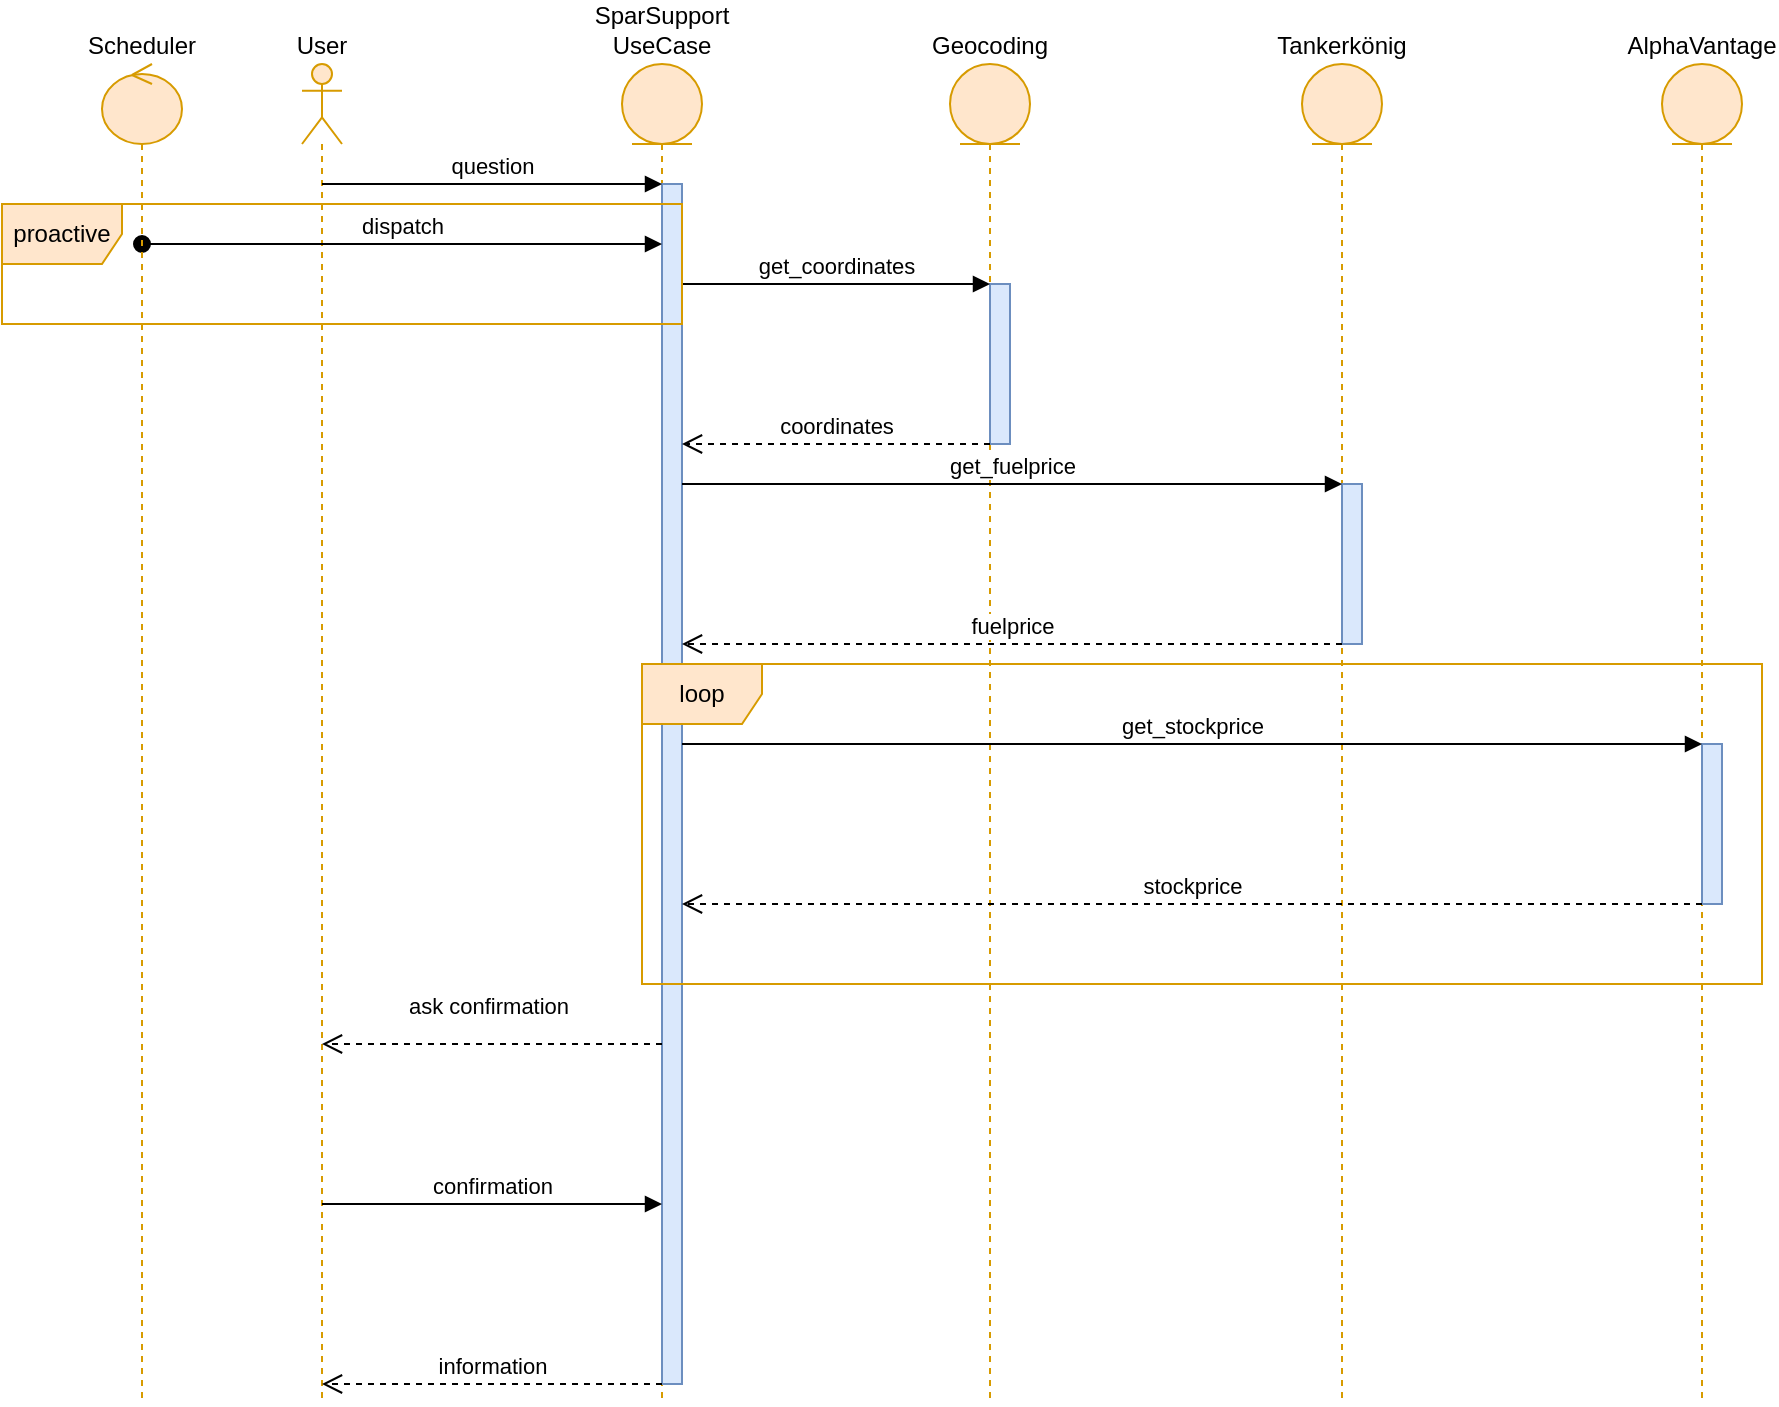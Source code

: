 <mxfile>
    <diagram name="Seite-1" id="jjlwGkHWUBln4rL7a0Yu">
        <mxGraphModel dx="1503" dy="560" grid="1" gridSize="10" guides="1" tooltips="1" connect="1" arrows="1" fold="1" page="1" pageScale="1" pageWidth="827" pageHeight="1169" math="0" shadow="0">
            <root>
                <mxCell id="0"/>
                <mxCell id="1" parent="0"/>
                <mxCell id="Kzq4uC6tmd14i_HMB4OQ-4" value="User" style="shape=umlLifeline;perimeter=lifelinePerimeter;whiteSpace=wrap;html=1;container=1;dropTarget=0;collapsible=0;recursiveResize=0;outlineConnect=0;portConstraint=eastwest;newEdgeStyle={&quot;edgeStyle&quot;:&quot;elbowEdgeStyle&quot;,&quot;elbow&quot;:&quot;vertical&quot;,&quot;curved&quot;:0,&quot;rounded&quot;:0};participant=umlActor;labelPosition=center;verticalLabelPosition=top;align=center;verticalAlign=bottom;fillColor=#ffe6cc;strokeColor=#d79b00;" parent="1" vertex="1">
                    <mxGeometry x="70" y="50" width="20" height="670" as="geometry"/>
                </mxCell>
                <mxCell id="Kzq4uC6tmd14i_HMB4OQ-5" value="SparSupport&lt;br&gt;UseCase" style="shape=umlLifeline;perimeter=lifelinePerimeter;whiteSpace=wrap;html=1;container=1;dropTarget=0;collapsible=0;recursiveResize=0;outlineConnect=0;portConstraint=eastwest;newEdgeStyle={&quot;edgeStyle&quot;:&quot;elbowEdgeStyle&quot;,&quot;elbow&quot;:&quot;vertical&quot;,&quot;curved&quot;:0,&quot;rounded&quot;:0};participant=umlEntity;labelPosition=center;verticalLabelPosition=top;align=center;verticalAlign=bottom;fillColor=#ffe6cc;strokeColor=#d79b00;" parent="1" vertex="1">
                    <mxGeometry x="230" y="50" width="40" height="670" as="geometry"/>
                </mxCell>
                <mxCell id="Kzq4uC6tmd14i_HMB4OQ-12" value="" style="html=1;points=[];perimeter=orthogonalPerimeter;outlineConnect=0;targetShapes=umlLifeline;portConstraint=eastwest;newEdgeStyle={&quot;edgeStyle&quot;:&quot;elbowEdgeStyle&quot;,&quot;elbow&quot;:&quot;vertical&quot;,&quot;curved&quot;:0,&quot;rounded&quot;:0};fillColor=#dae8fc;strokeColor=#6c8ebf;" parent="Kzq4uC6tmd14i_HMB4OQ-5" vertex="1">
                    <mxGeometry x="20" y="60" width="10" height="600" as="geometry"/>
                </mxCell>
                <mxCell id="Kzq4uC6tmd14i_HMB4OQ-6" value="Geocoding" style="shape=umlLifeline;perimeter=lifelinePerimeter;whiteSpace=wrap;html=1;container=1;dropTarget=0;collapsible=0;recursiveResize=0;outlineConnect=0;portConstraint=eastwest;newEdgeStyle={&quot;edgeStyle&quot;:&quot;elbowEdgeStyle&quot;,&quot;elbow&quot;:&quot;vertical&quot;,&quot;curved&quot;:0,&quot;rounded&quot;:0};participant=umlEntity;labelPosition=center;verticalLabelPosition=top;align=center;verticalAlign=bottom;fillColor=#ffe6cc;strokeColor=#d79b00;" parent="1" vertex="1">
                    <mxGeometry x="394" y="50" width="40" height="670" as="geometry"/>
                </mxCell>
                <mxCell id="Kzq4uC6tmd14i_HMB4OQ-17" value="" style="html=1;points=[];perimeter=orthogonalPerimeter;outlineConnect=0;targetShapes=umlLifeline;portConstraint=eastwest;newEdgeStyle={&quot;edgeStyle&quot;:&quot;elbowEdgeStyle&quot;,&quot;elbow&quot;:&quot;vertical&quot;,&quot;curved&quot;:0,&quot;rounded&quot;:0};fillColor=#dae8fc;strokeColor=#6c8ebf;" parent="Kzq4uC6tmd14i_HMB4OQ-6" vertex="1">
                    <mxGeometry x="20" y="110" width="10" height="80" as="geometry"/>
                </mxCell>
                <mxCell id="Kzq4uC6tmd14i_HMB4OQ-7" value="Tankerkönig" style="shape=umlLifeline;perimeter=lifelinePerimeter;whiteSpace=wrap;html=1;container=1;dropTarget=0;collapsible=0;recursiveResize=0;outlineConnect=0;portConstraint=eastwest;newEdgeStyle={&quot;edgeStyle&quot;:&quot;elbowEdgeStyle&quot;,&quot;elbow&quot;:&quot;vertical&quot;,&quot;curved&quot;:0,&quot;rounded&quot;:0};participant=umlEntity;labelPosition=center;verticalLabelPosition=top;align=center;verticalAlign=bottom;fillColor=#ffe6cc;strokeColor=#d79b00;" parent="1" vertex="1">
                    <mxGeometry x="570" y="50" width="40" height="670" as="geometry"/>
                </mxCell>
                <mxCell id="Kzq4uC6tmd14i_HMB4OQ-20" value="" style="html=1;points=[];perimeter=orthogonalPerimeter;outlineConnect=0;targetShapes=umlLifeline;portConstraint=eastwest;newEdgeStyle={&quot;edgeStyle&quot;:&quot;elbowEdgeStyle&quot;,&quot;elbow&quot;:&quot;vertical&quot;,&quot;curved&quot;:0,&quot;rounded&quot;:0};fillColor=#dae8fc;strokeColor=#6c8ebf;" parent="Kzq4uC6tmd14i_HMB4OQ-7" vertex="1">
                    <mxGeometry x="20" y="210" width="10" height="80" as="geometry"/>
                </mxCell>
                <mxCell id="Kzq4uC6tmd14i_HMB4OQ-8" value="AlphaVantage" style="shape=umlLifeline;perimeter=lifelinePerimeter;whiteSpace=wrap;html=1;container=1;dropTarget=0;collapsible=0;recursiveResize=0;outlineConnect=0;portConstraint=eastwest;newEdgeStyle={&quot;edgeStyle&quot;:&quot;elbowEdgeStyle&quot;,&quot;elbow&quot;:&quot;vertical&quot;,&quot;curved&quot;:0,&quot;rounded&quot;:0};participant=umlEntity;labelPosition=center;verticalLabelPosition=top;align=center;verticalAlign=bottom;fillColor=#ffe6cc;strokeColor=#d79b00;" parent="1" vertex="1">
                    <mxGeometry x="750" y="50" width="40" height="670" as="geometry"/>
                </mxCell>
                <mxCell id="Kzq4uC6tmd14i_HMB4OQ-13" value="question" style="html=1;verticalAlign=bottom;endArrow=block;edgeStyle=elbowEdgeStyle;elbow=vertical;curved=0;rounded=0;" parent="1" source="Kzq4uC6tmd14i_HMB4OQ-4" target="Kzq4uC6tmd14i_HMB4OQ-12" edge="1">
                    <mxGeometry relative="1" as="geometry">
                        <mxPoint x="180" y="130" as="sourcePoint"/>
                        <Array as="points">
                            <mxPoint x="230" y="110"/>
                            <mxPoint x="130" y="130"/>
                        </Array>
                    </mxGeometry>
                </mxCell>
                <mxCell id="Kzq4uC6tmd14i_HMB4OQ-14" value="ask confirmation" style="html=1;verticalAlign=bottom;endArrow=open;dashed=1;endSize=8;edgeStyle=elbowEdgeStyle;elbow=vertical;curved=0;rounded=0;" parent="1" source="Kzq4uC6tmd14i_HMB4OQ-12" target="Kzq4uC6tmd14i_HMB4OQ-4" edge="1">
                    <mxGeometry x="0.027" y="-10" relative="1" as="geometry">
                        <mxPoint x="180" y="205" as="targetPoint"/>
                        <Array as="points">
                            <mxPoint x="130" y="540"/>
                            <mxPoint x="190" y="360"/>
                            <mxPoint x="130" y="210"/>
                        </Array>
                        <mxPoint as="offset"/>
                    </mxGeometry>
                </mxCell>
                <mxCell id="Kzq4uC6tmd14i_HMB4OQ-16" value="confirmation" style="html=1;verticalAlign=bottom;endArrow=block;edgeStyle=elbowEdgeStyle;elbow=vertical;curved=0;rounded=0;" parent="1" source="Kzq4uC6tmd14i_HMB4OQ-4" target="Kzq4uC6tmd14i_HMB4OQ-12" edge="1">
                    <mxGeometry width="80" relative="1" as="geometry">
                        <mxPoint x="80" y="620" as="sourcePoint"/>
                        <mxPoint x="160" y="410" as="targetPoint"/>
                        <Array as="points">
                            <mxPoint x="180" y="620"/>
                        </Array>
                    </mxGeometry>
                </mxCell>
                <mxCell id="Kzq4uC6tmd14i_HMB4OQ-18" value="get_coordinates" style="html=1;verticalAlign=bottom;endArrow=block;edgeStyle=elbowEdgeStyle;elbow=vertical;curved=0;rounded=0;" parent="1" source="Kzq4uC6tmd14i_HMB4OQ-12" target="Kzq4uC6tmd14i_HMB4OQ-17" edge="1">
                    <mxGeometry relative="1" as="geometry">
                        <mxPoint x="340" y="160" as="sourcePoint"/>
                        <Array as="points">
                            <mxPoint x="350" y="160"/>
                        </Array>
                    </mxGeometry>
                </mxCell>
                <mxCell id="Kzq4uC6tmd14i_HMB4OQ-19" value="coordinates" style="html=1;verticalAlign=bottom;endArrow=open;dashed=1;endSize=8;edgeStyle=elbowEdgeStyle;elbow=vertical;curved=0;rounded=0;" parent="1" source="Kzq4uC6tmd14i_HMB4OQ-17" target="Kzq4uC6tmd14i_HMB4OQ-12" edge="1">
                    <mxGeometry relative="1" as="geometry">
                        <mxPoint x="340" y="235" as="targetPoint"/>
                        <Array as="points">
                            <mxPoint x="310" y="240"/>
                        </Array>
                    </mxGeometry>
                </mxCell>
                <mxCell id="Kzq4uC6tmd14i_HMB4OQ-21" value="get_fuelprice" style="html=1;verticalAlign=bottom;endArrow=block;edgeStyle=elbowEdgeStyle;elbow=vertical;curved=0;rounded=0;" parent="1" source="Kzq4uC6tmd14i_HMB4OQ-12" target="Kzq4uC6tmd14i_HMB4OQ-20" edge="1">
                    <mxGeometry relative="1" as="geometry">
                        <mxPoint x="520" y="260" as="sourcePoint"/>
                        <Array as="points">
                            <mxPoint x="370" y="260"/>
                        </Array>
                    </mxGeometry>
                </mxCell>
                <mxCell id="Kzq4uC6tmd14i_HMB4OQ-22" value="fuelprice" style="html=1;verticalAlign=bottom;endArrow=open;dashed=1;endSize=8;edgeStyle=elbowEdgeStyle;elbow=vertical;curved=0;rounded=0;" parent="1" source="Kzq4uC6tmd14i_HMB4OQ-20" target="Kzq4uC6tmd14i_HMB4OQ-12" edge="1">
                    <mxGeometry relative="1" as="geometry">
                        <mxPoint x="520" y="335" as="targetPoint"/>
                        <Array as="points">
                            <mxPoint x="330" y="340"/>
                        </Array>
                    </mxGeometry>
                </mxCell>
                <mxCell id="Kzq4uC6tmd14i_HMB4OQ-24" value="loop" style="shape=umlFrame;whiteSpace=wrap;html=1;pointerEvents=0;fillColor=#ffe6cc;strokeColor=#d79b00;" parent="1" vertex="1">
                    <mxGeometry x="240" y="350" width="560" height="160" as="geometry"/>
                </mxCell>
                <mxCell id="Kzq4uC6tmd14i_HMB4OQ-25" value="" style="html=1;points=[];perimeter=orthogonalPerimeter;outlineConnect=0;targetShapes=umlLifeline;portConstraint=eastwest;newEdgeStyle={&quot;edgeStyle&quot;:&quot;elbowEdgeStyle&quot;,&quot;elbow&quot;:&quot;vertical&quot;,&quot;curved&quot;:0,&quot;rounded&quot;:0};fillColor=#dae8fc;strokeColor=#6c8ebf;" parent="1" vertex="1">
                    <mxGeometry x="770" y="390" width="10" height="80" as="geometry"/>
                </mxCell>
                <mxCell id="Kzq4uC6tmd14i_HMB4OQ-26" value="get_stockprice" style="html=1;verticalAlign=bottom;endArrow=block;edgeStyle=elbowEdgeStyle;elbow=vertical;curved=0;rounded=0;" parent="1" source="Kzq4uC6tmd14i_HMB4OQ-12" target="Kzq4uC6tmd14i_HMB4OQ-25" edge="1">
                    <mxGeometry relative="1" as="geometry">
                        <mxPoint x="700" y="380" as="sourcePoint"/>
                        <Array as="points">
                            <mxPoint x="560" y="390"/>
                        </Array>
                    </mxGeometry>
                </mxCell>
                <mxCell id="Kzq4uC6tmd14i_HMB4OQ-27" value="stockprice" style="html=1;verticalAlign=bottom;endArrow=open;dashed=1;endSize=8;edgeStyle=elbowEdgeStyle;elbow=vertical;curved=0;rounded=0;" parent="1" source="Kzq4uC6tmd14i_HMB4OQ-25" target="Kzq4uC6tmd14i_HMB4OQ-12" edge="1">
                    <mxGeometry relative="1" as="geometry">
                        <mxPoint x="700" y="455" as="targetPoint"/>
                        <Array as="points">
                            <mxPoint x="740" y="470"/>
                            <mxPoint x="560" y="460"/>
                        </Array>
                    </mxGeometry>
                </mxCell>
                <mxCell id="Kzq4uC6tmd14i_HMB4OQ-28" value="information" style="html=1;verticalAlign=bottom;endArrow=open;dashed=1;endSize=8;edgeStyle=elbowEdgeStyle;elbow=vertical;curved=0;rounded=0;" parent="1" source="Kzq4uC6tmd14i_HMB4OQ-12" target="Kzq4uC6tmd14i_HMB4OQ-4" edge="1">
                    <mxGeometry relative="1" as="geometry">
                        <mxPoint x="210" y="710" as="sourcePoint"/>
                        <mxPoint x="130" y="710" as="targetPoint"/>
                        <Array as="points">
                            <mxPoint x="140" y="710"/>
                        </Array>
                    </mxGeometry>
                </mxCell>
                <mxCell id="2" value="dispatch" style="html=1;verticalAlign=bottom;startArrow=oval;startFill=1;endArrow=block;startSize=8;" edge="1" parent="1" source="3" target="Kzq4uC6tmd14i_HMB4OQ-12">
                    <mxGeometry width="60" relative="1" as="geometry">
                        <mxPoint x="40" y="140" as="sourcePoint"/>
                        <mxPoint x="200" y="160" as="targetPoint"/>
                        <Array as="points">
                            <mxPoint x="190" y="140"/>
                        </Array>
                    </mxGeometry>
                </mxCell>
                <mxCell id="3" value="Scheduler" style="shape=umlLifeline;participant=umlControl;perimeter=lifelinePerimeter;whiteSpace=wrap;html=1;container=1;collapsible=0;recursiveResize=0;verticalAlign=bottom;spacingTop=36;outlineConnect=0;labelPosition=center;verticalLabelPosition=top;align=center;fillColor=#ffe6cc;strokeColor=#d79b00;" vertex="1" parent="1">
                    <mxGeometry x="-30" y="50" width="40" height="670" as="geometry"/>
                </mxCell>
                <mxCell id="4" value="proactive" style="shape=umlFrame;whiteSpace=wrap;html=1;fillColor=#ffe6cc;strokeColor=#d79b00;" vertex="1" parent="1">
                    <mxGeometry x="-80" y="120" width="340" height="60" as="geometry"/>
                </mxCell>
            </root>
        </mxGraphModel>
    </diagram>
</mxfile>
